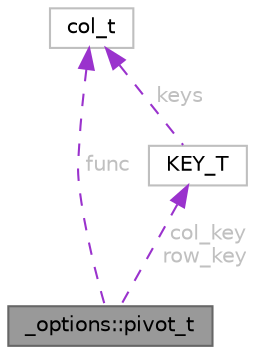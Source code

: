 digraph "_options::pivot_t"
{
 // LATEX_PDF_SIZE
  bgcolor="transparent";
  edge [fontname=Helvetica,fontsize=10,labelfontname=Helvetica,labelfontsize=10];
  node [fontname=Helvetica,fontsize=10,shape=box,height=0.2,width=0.4];
  Node1 [id="Node000001",label="_options::pivot_t",height=0.2,width=0.4,color="gray40", fillcolor="grey60", style="filled", fontcolor="black",tooltip=" "];
  Node2 -> Node1 [id="edge1_Node000001_Node000002",dir="back",color="darkorchid3",style="dashed",tooltip=" ",label=" col_key\nrow_key",fontcolor="grey" ];
  Node2 [id="Node000002",label="KEY_T",height=0.2,width=0.4,color="grey75", fillcolor="white", style="filled",URL="$a00610.html",tooltip=" "];
  Node3 -> Node2 [id="edge2_Node000002_Node000003",dir="back",color="darkorchid3",style="dashed",tooltip=" ",label=" keys",fontcolor="grey" ];
  Node3 [id="Node000003",label="col_t",height=0.2,width=0.4,color="grey75", fillcolor="white", style="filled",URL="$a00658.html",tooltip=" "];
  Node3 -> Node1 [id="edge3_Node000001_Node000003",dir="back",color="darkorchid3",style="dashed",tooltip=" ",label=" func",fontcolor="grey" ];
}
